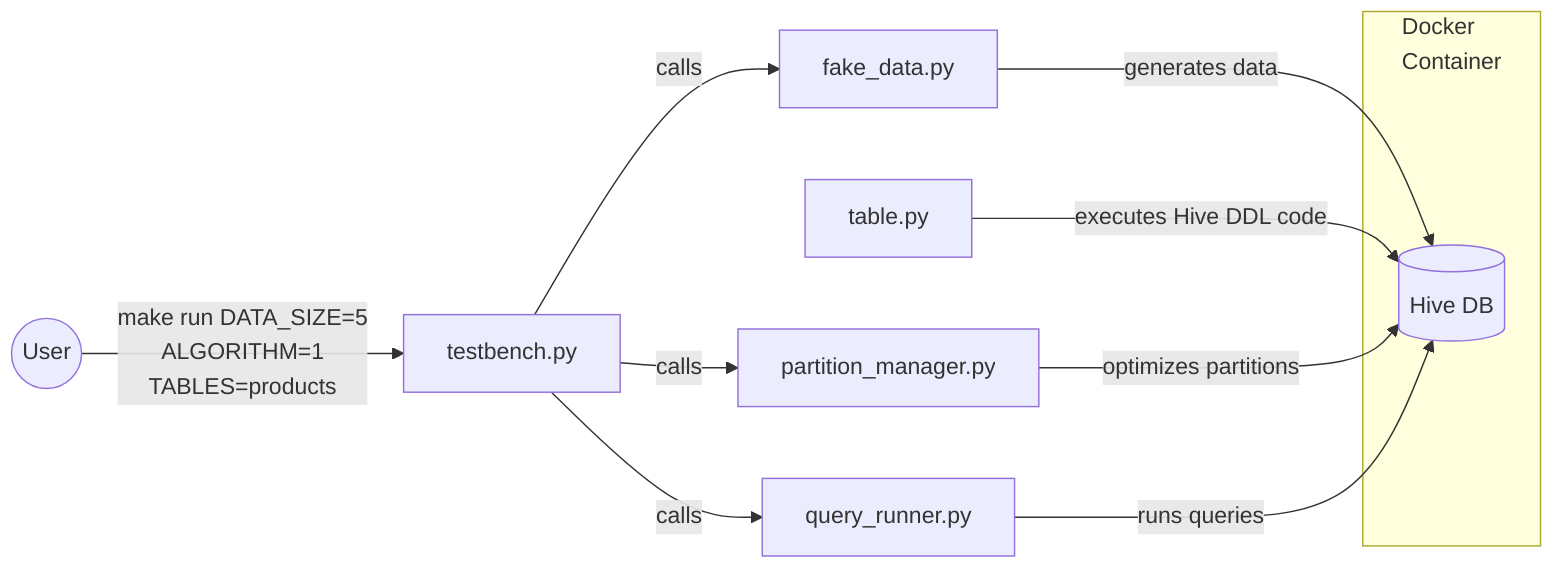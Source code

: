 flowchart LR
    user((User)) -->|make run DATA_SIZE=5\nALGORITHM=1\nTABLES=products| testbench
    
    testbench[testbench.py] -->|calls| data
    testbench -->|calls| partition
    testbench -->|calls| query
    
    data[fake_data.py] -->|generates data| hive
    table[table.py] -->|executes Hive DDL code| hive
    partition[partition_manager.py] -->|optimizes partitions| hive
    query[query_runner.py] -->|runs queries| hive
    
    subgraph docker["Docker\nContainer"]
        hive[(Hive DB)]
        style hive width:100px,height:100px
    end